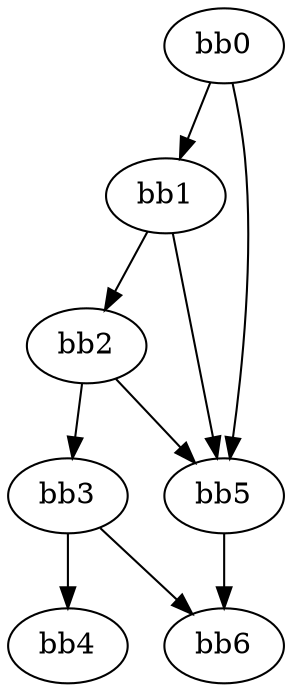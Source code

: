 digraph {
    0 [ label = "bb0\l" ]
    1 [ label = "bb1\l" ]
    2 [ label = "bb2\l" ]
    3 [ label = "bb3\l" ]
    4 [ label = "bb4\l" ]
    5 [ label = "bb5\l" ]
    6 [ label = "bb6\l" ]
    0 -> 1 [ ]
    0 -> 5 [ ]
    1 -> 2 [ ]
    1 -> 5 [ ]
    2 -> 3 [ ]
    2 -> 5 [ ]
    3 -> 4 [ ]
    3 -> 6 [ ]
    5 -> 6 [ ]
}

